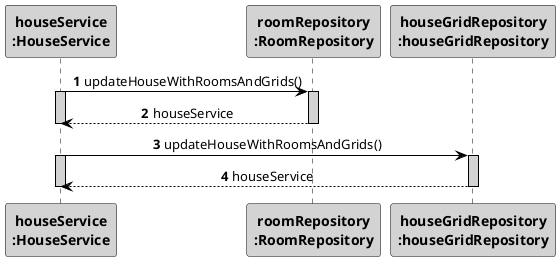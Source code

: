 @startuml
skinparam sequenceMessageAlign center
skinparam sequence {
    ArrowColor Black
    ActorBorderColor DarkBlue
    LifeLineBorderColor black
    LifeLineBackgroundColor LightGrey

    ParticipantBorderColor Black
    ParticipantBackgroundColor LightGrey
    ParticipantFontStyle Bold

    ActorBackgroundColor DimGrey
    ActorFontColor DeepSkyBlue
    ActorFontStyle Bold
    ActorFontSize 17
    ActorFontName Aapex
}
autonumber
"houseService\n:HouseService" -> "roomRepository\n:RoomRepository" : updateHouseWithRoomsAndGrids()
activate "houseService\n:HouseService"
activate "roomRepository\n:RoomRepository"

"houseService\n:HouseService" <-- "roomRepository\n:RoomRepository" : houseService
deactivate "roomRepository\n:RoomRepository"
deactivate "houseService\n:HouseService"


"houseService\n:HouseService" -> "houseGridRepository\n:houseGridRepository" : updateHouseWithRoomsAndGrids()
activate "houseService\n:HouseService"
activate "houseGridRepository\n:houseGridRepository"

"houseService\n:HouseService" <-- "houseGridRepository\n:houseGridRepository" : houseService
deactivate "houseGridRepository\n:houseGridRepository"
deactivate "houseService\n:HouseService"

@enduml